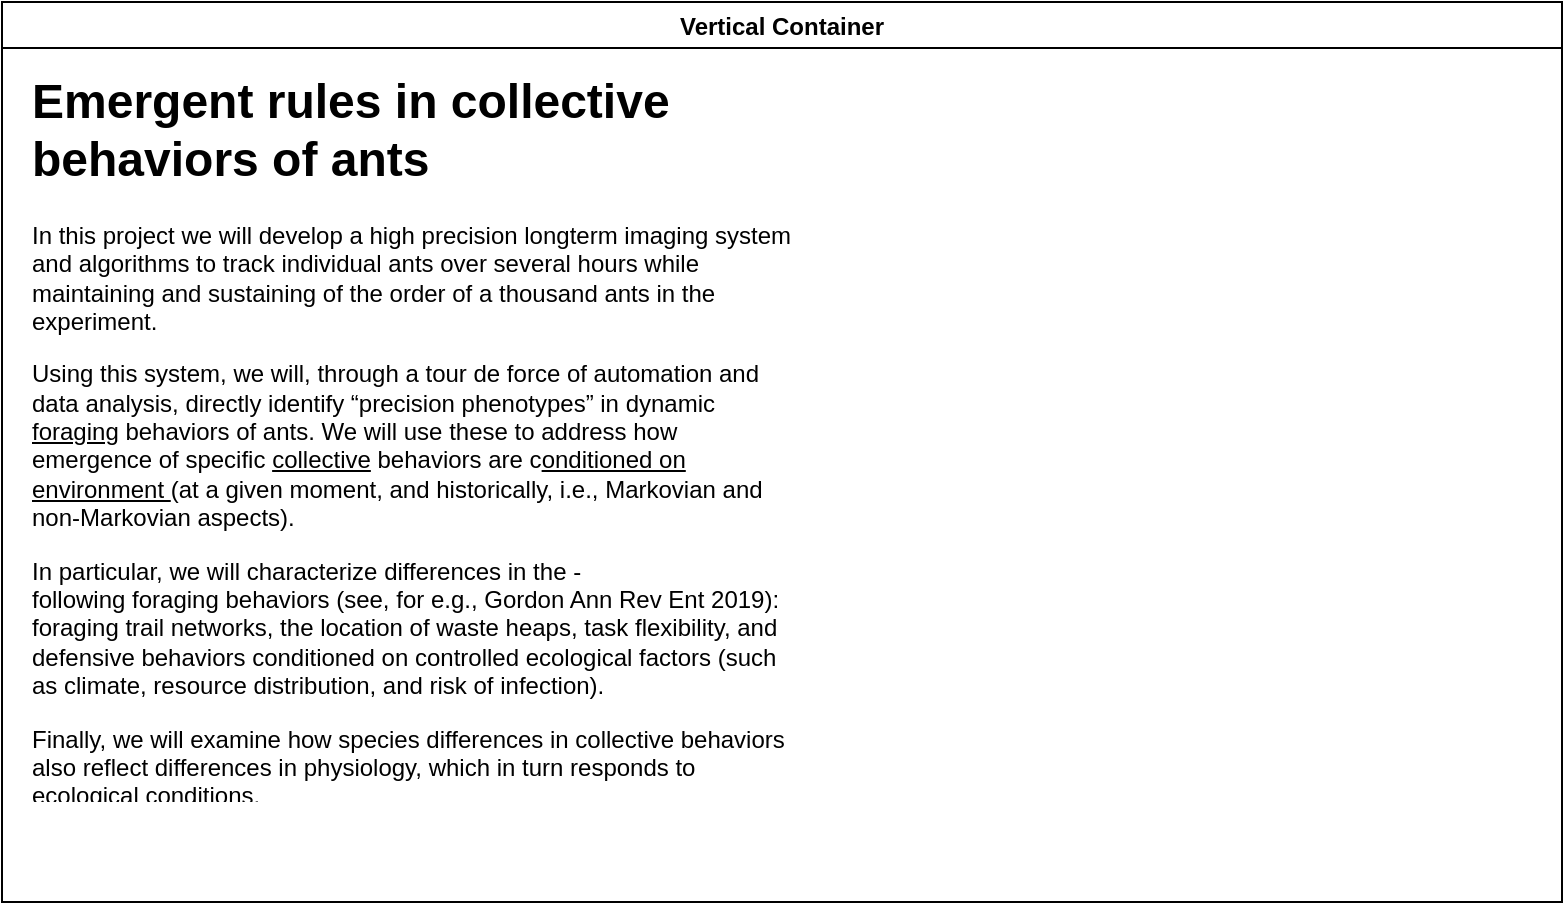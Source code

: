 <mxfile version="16.2.4" type="github">
  <diagram id="KejE-rofOYYXHNYnUAWV" name="Page-1">
    <mxGraphModel dx="798" dy="420" grid="1" gridSize="10" guides="1" tooltips="1" connect="1" arrows="1" fold="1" page="1" pageScale="1" pageWidth="850" pageHeight="1100" math="0" shadow="0">
      <root>
        <mxCell id="0" />
        <mxCell id="1" parent="0" />
        <mxCell id="04y9tH13Ilaf_oATNa0v-2" value="Vertical Container" style="swimlane;" vertex="1" parent="1">
          <mxGeometry x="40" y="200" width="780" height="450" as="geometry" />
        </mxCell>
        <mxCell id="04y9tH13Ilaf_oATNa0v-1" value="&lt;h1&gt;&lt;b&gt;Emergent rules in collective behaviors of ants&lt;/b&gt;&lt;/h1&gt;&lt;p&gt;In this project we will develop a high precision longterm imaging system&lt;br&gt; and algorithms to track individual ants over several hours while maintaining and sustaining of the order of a thousand ants in the experiment.&lt;/p&gt;&lt;p&gt;Using this system, we will, through a tour de force of automation and data analysis, directly identify “precision phenotypes” in dynamic &lt;u&gt;foraging&lt;/u&gt; behaviors of ants. We will use these to address how emergence of specific &lt;u&gt;collective&lt;/u&gt; behaviors are c&lt;u&gt;onditioned on environment &lt;/u&gt;(at a given moment, and historically, i.e., Markovian and non-Markovian aspects).&lt;/p&gt;&lt;p&gt;In particular, we will characterize differences in the -&lt;br&gt;following foraging behaviors (see, for e.g., Gordon Ann Rev Ent 2019): &lt;br&gt;foraging trail networks, the location of waste heaps, task flexibility, and defensive behaviors conditioned on controlled ecological factors (such as climate, resource distribution, and risk of infection).&lt;/p&gt;&lt;p&gt;Finally, we will examine how species differences in collective behaviors also reflect differences in physiology, which in turn responds to ecological conditions.&lt;/p&gt;" style="text;html=1;strokeColor=none;fillColor=none;spacing=5;spacingTop=-20;whiteSpace=wrap;overflow=hidden;rounded=0;" vertex="1" parent="04y9tH13Ilaf_oATNa0v-2">
          <mxGeometry x="10" y="30" width="390" height="370" as="geometry" />
        </mxCell>
      </root>
    </mxGraphModel>
  </diagram>
</mxfile>
